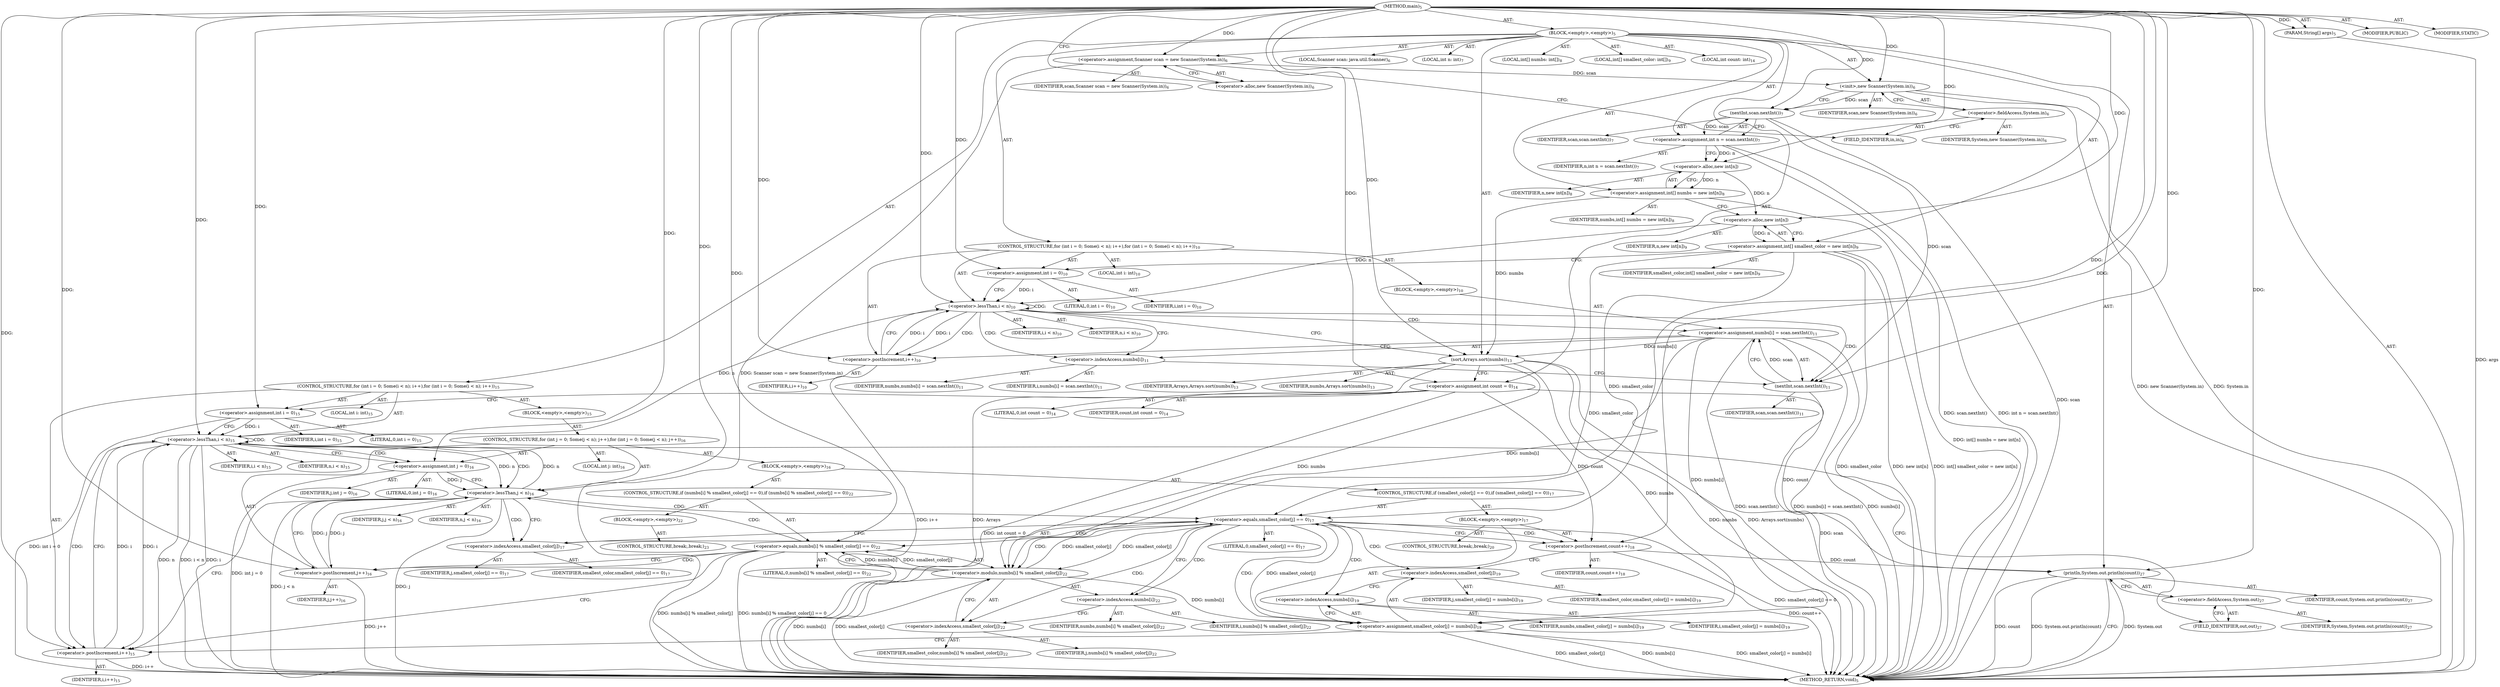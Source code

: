 digraph "main" {  
"19" [label = <(METHOD,main)<SUB>5</SUB>> ]
"20" [label = <(PARAM,String[] args)<SUB>5</SUB>> ]
"21" [label = <(BLOCK,&lt;empty&gt;,&lt;empty&gt;)<SUB>5</SUB>> ]
"4" [label = <(LOCAL,Scanner scan: java.util.Scanner)<SUB>6</SUB>> ]
"22" [label = <(&lt;operator&gt;.assignment,Scanner scan = new Scanner(System.in))<SUB>6</SUB>> ]
"23" [label = <(IDENTIFIER,scan,Scanner scan = new Scanner(System.in))<SUB>6</SUB>> ]
"24" [label = <(&lt;operator&gt;.alloc,new Scanner(System.in))<SUB>6</SUB>> ]
"25" [label = <(&lt;init&gt;,new Scanner(System.in))<SUB>6</SUB>> ]
"3" [label = <(IDENTIFIER,scan,new Scanner(System.in))<SUB>6</SUB>> ]
"26" [label = <(&lt;operator&gt;.fieldAccess,System.in)<SUB>6</SUB>> ]
"27" [label = <(IDENTIFIER,System,new Scanner(System.in))<SUB>6</SUB>> ]
"28" [label = <(FIELD_IDENTIFIER,in,in)<SUB>6</SUB>> ]
"29" [label = <(LOCAL,int n: int)<SUB>7</SUB>> ]
"30" [label = <(&lt;operator&gt;.assignment,int n = scan.nextInt())<SUB>7</SUB>> ]
"31" [label = <(IDENTIFIER,n,int n = scan.nextInt())<SUB>7</SUB>> ]
"32" [label = <(nextInt,scan.nextInt())<SUB>7</SUB>> ]
"33" [label = <(IDENTIFIER,scan,scan.nextInt())<SUB>7</SUB>> ]
"34" [label = <(LOCAL,int[] numbs: int[])<SUB>8</SUB>> ]
"35" [label = <(&lt;operator&gt;.assignment,int[] numbs = new int[n])<SUB>8</SUB>> ]
"36" [label = <(IDENTIFIER,numbs,int[] numbs = new int[n])<SUB>8</SUB>> ]
"37" [label = <(&lt;operator&gt;.alloc,new int[n])> ]
"38" [label = <(IDENTIFIER,n,new int[n])<SUB>8</SUB>> ]
"39" [label = <(LOCAL,int[] smallest_color: int[])<SUB>9</SUB>> ]
"40" [label = <(&lt;operator&gt;.assignment,int[] smallest_color = new int[n])<SUB>9</SUB>> ]
"41" [label = <(IDENTIFIER,smallest_color,int[] smallest_color = new int[n])<SUB>9</SUB>> ]
"42" [label = <(&lt;operator&gt;.alloc,new int[n])> ]
"43" [label = <(IDENTIFIER,n,new int[n])<SUB>9</SUB>> ]
"44" [label = <(CONTROL_STRUCTURE,for (int i = 0; Some(i &lt; n); i++),for (int i = 0; Some(i &lt; n); i++))<SUB>10</SUB>> ]
"45" [label = <(LOCAL,int i: int)<SUB>10</SUB>> ]
"46" [label = <(&lt;operator&gt;.assignment,int i = 0)<SUB>10</SUB>> ]
"47" [label = <(IDENTIFIER,i,int i = 0)<SUB>10</SUB>> ]
"48" [label = <(LITERAL,0,int i = 0)<SUB>10</SUB>> ]
"49" [label = <(&lt;operator&gt;.lessThan,i &lt; n)<SUB>10</SUB>> ]
"50" [label = <(IDENTIFIER,i,i &lt; n)<SUB>10</SUB>> ]
"51" [label = <(IDENTIFIER,n,i &lt; n)<SUB>10</SUB>> ]
"52" [label = <(&lt;operator&gt;.postIncrement,i++)<SUB>10</SUB>> ]
"53" [label = <(IDENTIFIER,i,i++)<SUB>10</SUB>> ]
"54" [label = <(BLOCK,&lt;empty&gt;,&lt;empty&gt;)<SUB>10</SUB>> ]
"55" [label = <(&lt;operator&gt;.assignment,numbs[i] = scan.nextInt())<SUB>11</SUB>> ]
"56" [label = <(&lt;operator&gt;.indexAccess,numbs[i])<SUB>11</SUB>> ]
"57" [label = <(IDENTIFIER,numbs,numbs[i] = scan.nextInt())<SUB>11</SUB>> ]
"58" [label = <(IDENTIFIER,i,numbs[i] = scan.nextInt())<SUB>11</SUB>> ]
"59" [label = <(nextInt,scan.nextInt())<SUB>11</SUB>> ]
"60" [label = <(IDENTIFIER,scan,scan.nextInt())<SUB>11</SUB>> ]
"61" [label = <(sort,Arrays.sort(numbs))<SUB>13</SUB>> ]
"62" [label = <(IDENTIFIER,Arrays,Arrays.sort(numbs))<SUB>13</SUB>> ]
"63" [label = <(IDENTIFIER,numbs,Arrays.sort(numbs))<SUB>13</SUB>> ]
"64" [label = <(LOCAL,int count: int)<SUB>14</SUB>> ]
"65" [label = <(&lt;operator&gt;.assignment,int count = 0)<SUB>14</SUB>> ]
"66" [label = <(IDENTIFIER,count,int count = 0)<SUB>14</SUB>> ]
"67" [label = <(LITERAL,0,int count = 0)<SUB>14</SUB>> ]
"68" [label = <(CONTROL_STRUCTURE,for (int i = 0; Some(i &lt; n); i++),for (int i = 0; Some(i &lt; n); i++))<SUB>15</SUB>> ]
"69" [label = <(LOCAL,int i: int)<SUB>15</SUB>> ]
"70" [label = <(&lt;operator&gt;.assignment,int i = 0)<SUB>15</SUB>> ]
"71" [label = <(IDENTIFIER,i,int i = 0)<SUB>15</SUB>> ]
"72" [label = <(LITERAL,0,int i = 0)<SUB>15</SUB>> ]
"73" [label = <(&lt;operator&gt;.lessThan,i &lt; n)<SUB>15</SUB>> ]
"74" [label = <(IDENTIFIER,i,i &lt; n)<SUB>15</SUB>> ]
"75" [label = <(IDENTIFIER,n,i &lt; n)<SUB>15</SUB>> ]
"76" [label = <(&lt;operator&gt;.postIncrement,i++)<SUB>15</SUB>> ]
"77" [label = <(IDENTIFIER,i,i++)<SUB>15</SUB>> ]
"78" [label = <(BLOCK,&lt;empty&gt;,&lt;empty&gt;)<SUB>15</SUB>> ]
"79" [label = <(CONTROL_STRUCTURE,for (int j = 0; Some(j &lt; n); j++),for (int j = 0; Some(j &lt; n); j++))<SUB>16</SUB>> ]
"80" [label = <(LOCAL,int j: int)<SUB>16</SUB>> ]
"81" [label = <(&lt;operator&gt;.assignment,int j = 0)<SUB>16</SUB>> ]
"82" [label = <(IDENTIFIER,j,int j = 0)<SUB>16</SUB>> ]
"83" [label = <(LITERAL,0,int j = 0)<SUB>16</SUB>> ]
"84" [label = <(&lt;operator&gt;.lessThan,j &lt; n)<SUB>16</SUB>> ]
"85" [label = <(IDENTIFIER,j,j &lt; n)<SUB>16</SUB>> ]
"86" [label = <(IDENTIFIER,n,j &lt; n)<SUB>16</SUB>> ]
"87" [label = <(&lt;operator&gt;.postIncrement,j++)<SUB>16</SUB>> ]
"88" [label = <(IDENTIFIER,j,j++)<SUB>16</SUB>> ]
"89" [label = <(BLOCK,&lt;empty&gt;,&lt;empty&gt;)<SUB>16</SUB>> ]
"90" [label = <(CONTROL_STRUCTURE,if (smallest_color[j] == 0),if (smallest_color[j] == 0))<SUB>17</SUB>> ]
"91" [label = <(&lt;operator&gt;.equals,smallest_color[j] == 0)<SUB>17</SUB>> ]
"92" [label = <(&lt;operator&gt;.indexAccess,smallest_color[j])<SUB>17</SUB>> ]
"93" [label = <(IDENTIFIER,smallest_color,smallest_color[j] == 0)<SUB>17</SUB>> ]
"94" [label = <(IDENTIFIER,j,smallest_color[j] == 0)<SUB>17</SUB>> ]
"95" [label = <(LITERAL,0,smallest_color[j] == 0)<SUB>17</SUB>> ]
"96" [label = <(BLOCK,&lt;empty&gt;,&lt;empty&gt;)<SUB>17</SUB>> ]
"97" [label = <(&lt;operator&gt;.postIncrement,count++)<SUB>18</SUB>> ]
"98" [label = <(IDENTIFIER,count,count++)<SUB>18</SUB>> ]
"99" [label = <(&lt;operator&gt;.assignment,smallest_color[j] = numbs[i])<SUB>19</SUB>> ]
"100" [label = <(&lt;operator&gt;.indexAccess,smallest_color[j])<SUB>19</SUB>> ]
"101" [label = <(IDENTIFIER,smallest_color,smallest_color[j] = numbs[i])<SUB>19</SUB>> ]
"102" [label = <(IDENTIFIER,j,smallest_color[j] = numbs[i])<SUB>19</SUB>> ]
"103" [label = <(&lt;operator&gt;.indexAccess,numbs[i])<SUB>19</SUB>> ]
"104" [label = <(IDENTIFIER,numbs,smallest_color[j] = numbs[i])<SUB>19</SUB>> ]
"105" [label = <(IDENTIFIER,i,smallest_color[j] = numbs[i])<SUB>19</SUB>> ]
"106" [label = <(CONTROL_STRUCTURE,break;,break;)<SUB>20</SUB>> ]
"107" [label = <(CONTROL_STRUCTURE,if (numbs[i] % smallest_color[j] == 0),if (numbs[i] % smallest_color[j] == 0))<SUB>22</SUB>> ]
"108" [label = <(&lt;operator&gt;.equals,numbs[i] % smallest_color[j] == 0)<SUB>22</SUB>> ]
"109" [label = <(&lt;operator&gt;.modulo,numbs[i] % smallest_color[j])<SUB>22</SUB>> ]
"110" [label = <(&lt;operator&gt;.indexAccess,numbs[i])<SUB>22</SUB>> ]
"111" [label = <(IDENTIFIER,numbs,numbs[i] % smallest_color[j])<SUB>22</SUB>> ]
"112" [label = <(IDENTIFIER,i,numbs[i] % smallest_color[j])<SUB>22</SUB>> ]
"113" [label = <(&lt;operator&gt;.indexAccess,smallest_color[j])<SUB>22</SUB>> ]
"114" [label = <(IDENTIFIER,smallest_color,numbs[i] % smallest_color[j])<SUB>22</SUB>> ]
"115" [label = <(IDENTIFIER,j,numbs[i] % smallest_color[j])<SUB>22</SUB>> ]
"116" [label = <(LITERAL,0,numbs[i] % smallest_color[j] == 0)<SUB>22</SUB>> ]
"117" [label = <(BLOCK,&lt;empty&gt;,&lt;empty&gt;)<SUB>22</SUB>> ]
"118" [label = <(CONTROL_STRUCTURE,break;,break;)<SUB>23</SUB>> ]
"119" [label = <(println,System.out.println(count))<SUB>27</SUB>> ]
"120" [label = <(&lt;operator&gt;.fieldAccess,System.out)<SUB>27</SUB>> ]
"121" [label = <(IDENTIFIER,System,System.out.println(count))<SUB>27</SUB>> ]
"122" [label = <(FIELD_IDENTIFIER,out,out)<SUB>27</SUB>> ]
"123" [label = <(IDENTIFIER,count,System.out.println(count))<SUB>27</SUB>> ]
"124" [label = <(MODIFIER,PUBLIC)> ]
"125" [label = <(MODIFIER,STATIC)> ]
"126" [label = <(METHOD_RETURN,void)<SUB>5</SUB>> ]
  "19" -> "20"  [ label = "AST: "] 
  "19" -> "21"  [ label = "AST: "] 
  "19" -> "124"  [ label = "AST: "] 
  "19" -> "125"  [ label = "AST: "] 
  "19" -> "126"  [ label = "AST: "] 
  "21" -> "4"  [ label = "AST: "] 
  "21" -> "22"  [ label = "AST: "] 
  "21" -> "25"  [ label = "AST: "] 
  "21" -> "29"  [ label = "AST: "] 
  "21" -> "30"  [ label = "AST: "] 
  "21" -> "34"  [ label = "AST: "] 
  "21" -> "35"  [ label = "AST: "] 
  "21" -> "39"  [ label = "AST: "] 
  "21" -> "40"  [ label = "AST: "] 
  "21" -> "44"  [ label = "AST: "] 
  "21" -> "61"  [ label = "AST: "] 
  "21" -> "64"  [ label = "AST: "] 
  "21" -> "65"  [ label = "AST: "] 
  "21" -> "68"  [ label = "AST: "] 
  "21" -> "119"  [ label = "AST: "] 
  "22" -> "23"  [ label = "AST: "] 
  "22" -> "24"  [ label = "AST: "] 
  "25" -> "3"  [ label = "AST: "] 
  "25" -> "26"  [ label = "AST: "] 
  "26" -> "27"  [ label = "AST: "] 
  "26" -> "28"  [ label = "AST: "] 
  "30" -> "31"  [ label = "AST: "] 
  "30" -> "32"  [ label = "AST: "] 
  "32" -> "33"  [ label = "AST: "] 
  "35" -> "36"  [ label = "AST: "] 
  "35" -> "37"  [ label = "AST: "] 
  "37" -> "38"  [ label = "AST: "] 
  "40" -> "41"  [ label = "AST: "] 
  "40" -> "42"  [ label = "AST: "] 
  "42" -> "43"  [ label = "AST: "] 
  "44" -> "45"  [ label = "AST: "] 
  "44" -> "46"  [ label = "AST: "] 
  "44" -> "49"  [ label = "AST: "] 
  "44" -> "52"  [ label = "AST: "] 
  "44" -> "54"  [ label = "AST: "] 
  "46" -> "47"  [ label = "AST: "] 
  "46" -> "48"  [ label = "AST: "] 
  "49" -> "50"  [ label = "AST: "] 
  "49" -> "51"  [ label = "AST: "] 
  "52" -> "53"  [ label = "AST: "] 
  "54" -> "55"  [ label = "AST: "] 
  "55" -> "56"  [ label = "AST: "] 
  "55" -> "59"  [ label = "AST: "] 
  "56" -> "57"  [ label = "AST: "] 
  "56" -> "58"  [ label = "AST: "] 
  "59" -> "60"  [ label = "AST: "] 
  "61" -> "62"  [ label = "AST: "] 
  "61" -> "63"  [ label = "AST: "] 
  "65" -> "66"  [ label = "AST: "] 
  "65" -> "67"  [ label = "AST: "] 
  "68" -> "69"  [ label = "AST: "] 
  "68" -> "70"  [ label = "AST: "] 
  "68" -> "73"  [ label = "AST: "] 
  "68" -> "76"  [ label = "AST: "] 
  "68" -> "78"  [ label = "AST: "] 
  "70" -> "71"  [ label = "AST: "] 
  "70" -> "72"  [ label = "AST: "] 
  "73" -> "74"  [ label = "AST: "] 
  "73" -> "75"  [ label = "AST: "] 
  "76" -> "77"  [ label = "AST: "] 
  "78" -> "79"  [ label = "AST: "] 
  "79" -> "80"  [ label = "AST: "] 
  "79" -> "81"  [ label = "AST: "] 
  "79" -> "84"  [ label = "AST: "] 
  "79" -> "87"  [ label = "AST: "] 
  "79" -> "89"  [ label = "AST: "] 
  "81" -> "82"  [ label = "AST: "] 
  "81" -> "83"  [ label = "AST: "] 
  "84" -> "85"  [ label = "AST: "] 
  "84" -> "86"  [ label = "AST: "] 
  "87" -> "88"  [ label = "AST: "] 
  "89" -> "90"  [ label = "AST: "] 
  "89" -> "107"  [ label = "AST: "] 
  "90" -> "91"  [ label = "AST: "] 
  "90" -> "96"  [ label = "AST: "] 
  "91" -> "92"  [ label = "AST: "] 
  "91" -> "95"  [ label = "AST: "] 
  "92" -> "93"  [ label = "AST: "] 
  "92" -> "94"  [ label = "AST: "] 
  "96" -> "97"  [ label = "AST: "] 
  "96" -> "99"  [ label = "AST: "] 
  "96" -> "106"  [ label = "AST: "] 
  "97" -> "98"  [ label = "AST: "] 
  "99" -> "100"  [ label = "AST: "] 
  "99" -> "103"  [ label = "AST: "] 
  "100" -> "101"  [ label = "AST: "] 
  "100" -> "102"  [ label = "AST: "] 
  "103" -> "104"  [ label = "AST: "] 
  "103" -> "105"  [ label = "AST: "] 
  "107" -> "108"  [ label = "AST: "] 
  "107" -> "117"  [ label = "AST: "] 
  "108" -> "109"  [ label = "AST: "] 
  "108" -> "116"  [ label = "AST: "] 
  "109" -> "110"  [ label = "AST: "] 
  "109" -> "113"  [ label = "AST: "] 
  "110" -> "111"  [ label = "AST: "] 
  "110" -> "112"  [ label = "AST: "] 
  "113" -> "114"  [ label = "AST: "] 
  "113" -> "115"  [ label = "AST: "] 
  "117" -> "118"  [ label = "AST: "] 
  "119" -> "120"  [ label = "AST: "] 
  "119" -> "123"  [ label = "AST: "] 
  "120" -> "121"  [ label = "AST: "] 
  "120" -> "122"  [ label = "AST: "] 
  "22" -> "28"  [ label = "CFG: "] 
  "25" -> "32"  [ label = "CFG: "] 
  "30" -> "37"  [ label = "CFG: "] 
  "35" -> "42"  [ label = "CFG: "] 
  "40" -> "46"  [ label = "CFG: "] 
  "61" -> "65"  [ label = "CFG: "] 
  "65" -> "70"  [ label = "CFG: "] 
  "119" -> "126"  [ label = "CFG: "] 
  "24" -> "22"  [ label = "CFG: "] 
  "26" -> "25"  [ label = "CFG: "] 
  "32" -> "30"  [ label = "CFG: "] 
  "37" -> "35"  [ label = "CFG: "] 
  "42" -> "40"  [ label = "CFG: "] 
  "46" -> "49"  [ label = "CFG: "] 
  "49" -> "56"  [ label = "CFG: "] 
  "49" -> "61"  [ label = "CFG: "] 
  "52" -> "49"  [ label = "CFG: "] 
  "70" -> "73"  [ label = "CFG: "] 
  "73" -> "81"  [ label = "CFG: "] 
  "73" -> "122"  [ label = "CFG: "] 
  "76" -> "73"  [ label = "CFG: "] 
  "120" -> "119"  [ label = "CFG: "] 
  "28" -> "26"  [ label = "CFG: "] 
  "55" -> "52"  [ label = "CFG: "] 
  "122" -> "120"  [ label = "CFG: "] 
  "56" -> "59"  [ label = "CFG: "] 
  "59" -> "55"  [ label = "CFG: "] 
  "81" -> "84"  [ label = "CFG: "] 
  "84" -> "92"  [ label = "CFG: "] 
  "84" -> "76"  [ label = "CFG: "] 
  "87" -> "84"  [ label = "CFG: "] 
  "91" -> "97"  [ label = "CFG: "] 
  "91" -> "110"  [ label = "CFG: "] 
  "108" -> "76"  [ label = "CFG: "] 
  "108" -> "87"  [ label = "CFG: "] 
  "92" -> "91"  [ label = "CFG: "] 
  "97" -> "100"  [ label = "CFG: "] 
  "99" -> "76"  [ label = "CFG: "] 
  "109" -> "108"  [ label = "CFG: "] 
  "100" -> "103"  [ label = "CFG: "] 
  "103" -> "99"  [ label = "CFG: "] 
  "110" -> "113"  [ label = "CFG: "] 
  "113" -> "109"  [ label = "CFG: "] 
  "19" -> "24"  [ label = "CFG: "] 
  "20" -> "126"  [ label = "DDG: args"] 
  "22" -> "126"  [ label = "DDG: Scanner scan = new Scanner(System.in)"] 
  "25" -> "126"  [ label = "DDG: System.in"] 
  "25" -> "126"  [ label = "DDG: new Scanner(System.in)"] 
  "32" -> "126"  [ label = "DDG: scan"] 
  "30" -> "126"  [ label = "DDG: scan.nextInt()"] 
  "30" -> "126"  [ label = "DDG: int n = scan.nextInt()"] 
  "35" -> "126"  [ label = "DDG: int[] numbs = new int[n]"] 
  "40" -> "126"  [ label = "DDG: smallest_color"] 
  "40" -> "126"  [ label = "DDG: new int[n]"] 
  "40" -> "126"  [ label = "DDG: int[] smallest_color = new int[n]"] 
  "61" -> "126"  [ label = "DDG: numbs"] 
  "61" -> "126"  [ label = "DDG: Arrays.sort(numbs)"] 
  "65" -> "126"  [ label = "DDG: int count = 0"] 
  "70" -> "126"  [ label = "DDG: int i = 0"] 
  "73" -> "126"  [ label = "DDG: i"] 
  "73" -> "126"  [ label = "DDG: n"] 
  "73" -> "126"  [ label = "DDG: i &lt; n"] 
  "119" -> "126"  [ label = "DDG: System.out"] 
  "119" -> "126"  [ label = "DDG: count"] 
  "119" -> "126"  [ label = "DDG: System.out.println(count)"] 
  "81" -> "126"  [ label = "DDG: int j = 0"] 
  "84" -> "126"  [ label = "DDG: j"] 
  "84" -> "126"  [ label = "DDG: j &lt; n"] 
  "91" -> "126"  [ label = "DDG: smallest_color[j] == 0"] 
  "109" -> "126"  [ label = "DDG: numbs[i]"] 
  "109" -> "126"  [ label = "DDG: smallest_color[j]"] 
  "108" -> "126"  [ label = "DDG: numbs[i] % smallest_color[j]"] 
  "108" -> "126"  [ label = "DDG: numbs[i] % smallest_color[j] == 0"] 
  "87" -> "126"  [ label = "DDG: j++"] 
  "97" -> "126"  [ label = "DDG: count++"] 
  "99" -> "126"  [ label = "DDG: smallest_color[j]"] 
  "99" -> "126"  [ label = "DDG: numbs[i]"] 
  "99" -> "126"  [ label = "DDG: smallest_color[j] = numbs[i]"] 
  "76" -> "126"  [ label = "DDG: i++"] 
  "55" -> "126"  [ label = "DDG: numbs[i]"] 
  "59" -> "126"  [ label = "DDG: scan"] 
  "55" -> "126"  [ label = "DDG: scan.nextInt()"] 
  "55" -> "126"  [ label = "DDG: numbs[i] = scan.nextInt()"] 
  "52" -> "126"  [ label = "DDG: i++"] 
  "61" -> "126"  [ label = "DDG: Arrays"] 
  "19" -> "20"  [ label = "DDG: "] 
  "19" -> "22"  [ label = "DDG: "] 
  "32" -> "30"  [ label = "DDG: scan"] 
  "37" -> "35"  [ label = "DDG: n"] 
  "42" -> "40"  [ label = "DDG: n"] 
  "19" -> "65"  [ label = "DDG: "] 
  "22" -> "25"  [ label = "DDG: scan"] 
  "19" -> "25"  [ label = "DDG: "] 
  "19" -> "46"  [ label = "DDG: "] 
  "19" -> "61"  [ label = "DDG: "] 
  "35" -> "61"  [ label = "DDG: numbs"] 
  "55" -> "61"  [ label = "DDG: numbs[i]"] 
  "19" -> "70"  [ label = "DDG: "] 
  "65" -> "119"  [ label = "DDG: count"] 
  "97" -> "119"  [ label = "DDG: count"] 
  "19" -> "119"  [ label = "DDG: "] 
  "25" -> "32"  [ label = "DDG: scan"] 
  "19" -> "32"  [ label = "DDG: "] 
  "30" -> "37"  [ label = "DDG: n"] 
  "19" -> "37"  [ label = "DDG: "] 
  "37" -> "42"  [ label = "DDG: n"] 
  "19" -> "42"  [ label = "DDG: "] 
  "46" -> "49"  [ label = "DDG: i"] 
  "52" -> "49"  [ label = "DDG: i"] 
  "19" -> "49"  [ label = "DDG: "] 
  "42" -> "49"  [ label = "DDG: n"] 
  "49" -> "52"  [ label = "DDG: i"] 
  "19" -> "52"  [ label = "DDG: "] 
  "59" -> "55"  [ label = "DDG: scan"] 
  "70" -> "73"  [ label = "DDG: i"] 
  "76" -> "73"  [ label = "DDG: i"] 
  "19" -> "73"  [ label = "DDG: "] 
  "49" -> "73"  [ label = "DDG: n"] 
  "84" -> "73"  [ label = "DDG: n"] 
  "73" -> "76"  [ label = "DDG: i"] 
  "19" -> "76"  [ label = "DDG: "] 
  "19" -> "81"  [ label = "DDG: "] 
  "32" -> "59"  [ label = "DDG: scan"] 
  "19" -> "59"  [ label = "DDG: "] 
  "81" -> "84"  [ label = "DDG: j"] 
  "87" -> "84"  [ label = "DDG: j"] 
  "19" -> "84"  [ label = "DDG: "] 
  "73" -> "84"  [ label = "DDG: n"] 
  "84" -> "87"  [ label = "DDG: j"] 
  "19" -> "87"  [ label = "DDG: "] 
  "40" -> "91"  [ label = "DDG: smallest_color"] 
  "109" -> "91"  [ label = "DDG: smallest_color[j]"] 
  "99" -> "91"  [ label = "DDG: smallest_color[j]"] 
  "19" -> "91"  [ label = "DDG: "] 
  "61" -> "99"  [ label = "DDG: numbs"] 
  "109" -> "99"  [ label = "DDG: numbs[i]"] 
  "55" -> "99"  [ label = "DDG: numbs[i]"] 
  "109" -> "108"  [ label = "DDG: numbs[i]"] 
  "109" -> "108"  [ label = "DDG: smallest_color[j]"] 
  "19" -> "108"  [ label = "DDG: "] 
  "65" -> "97"  [ label = "DDG: count"] 
  "19" -> "97"  [ label = "DDG: "] 
  "61" -> "109"  [ label = "DDG: numbs"] 
  "55" -> "109"  [ label = "DDG: numbs[i]"] 
  "40" -> "109"  [ label = "DDG: smallest_color"] 
  "91" -> "109"  [ label = "DDG: smallest_color[j]"] 
  "49" -> "49"  [ label = "CDG: "] 
  "49" -> "52"  [ label = "CDG: "] 
  "49" -> "56"  [ label = "CDG: "] 
  "49" -> "59"  [ label = "CDG: "] 
  "49" -> "55"  [ label = "CDG: "] 
  "73" -> "73"  [ label = "CDG: "] 
  "73" -> "81"  [ label = "CDG: "] 
  "73" -> "84"  [ label = "CDG: "] 
  "73" -> "76"  [ label = "CDG: "] 
  "84" -> "92"  [ label = "CDG: "] 
  "84" -> "91"  [ label = "CDG: "] 
  "91" -> "113"  [ label = "CDG: "] 
  "91" -> "99"  [ label = "CDG: "] 
  "91" -> "103"  [ label = "CDG: "] 
  "91" -> "97"  [ label = "CDG: "] 
  "91" -> "100"  [ label = "CDG: "] 
  "91" -> "110"  [ label = "CDG: "] 
  "91" -> "108"  [ label = "CDG: "] 
  "91" -> "109"  [ label = "CDG: "] 
  "108" -> "84"  [ label = "CDG: "] 
  "108" -> "87"  [ label = "CDG: "] 
}
